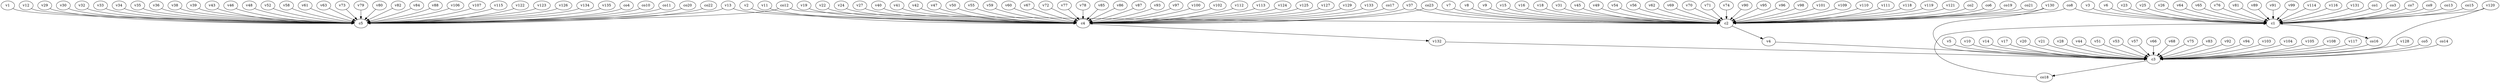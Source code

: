 strict digraph  {
c1;
c2;
c3;
c4;
c5;
v1;
v2;
v3;
v4;
v5;
v6;
v7;
v8;
v9;
v10;
v11;
v12;
v13;
v14;
v15;
v16;
v17;
v18;
v19;
v20;
v21;
v22;
v23;
v24;
v25;
v26;
v27;
v28;
v29;
v30;
v31;
v32;
v33;
v34;
v35;
v36;
v37;
v38;
v39;
v40;
v41;
v42;
v43;
v44;
v45;
v46;
v47;
v48;
v49;
v50;
v51;
v52;
v53;
v54;
v55;
v56;
v57;
v58;
v59;
v60;
v61;
v62;
v63;
v64;
v65;
v66;
v67;
v68;
v69;
v70;
v71;
v72;
v73;
v74;
v75;
v76;
v77;
v78;
v79;
v80;
v81;
v82;
v83;
v84;
v85;
v86;
v87;
v88;
v89;
v90;
v91;
v92;
v93;
v94;
v95;
v96;
v97;
v98;
v99;
v100;
v101;
v102;
v103;
v104;
v105;
v106;
v107;
v108;
v109;
v110;
v111;
v112;
v113;
v114;
v115;
v116;
v117;
v118;
v119;
v120;
v121;
v122;
v123;
v124;
v125;
v126;
v127;
v128;
v129;
v130;
v131;
v132;
v133;
v134;
v135;
co1;
co2;
co3;
co4;
co5;
co6;
co7;
co8;
co9;
co10;
co11;
co12;
co13;
co14;
co15;
co16;
co17;
co18;
co19;
co20;
co21;
co22;
co23;
c1 -> co16  [weight=1];
c2 -> v4  [weight=1];
c3 -> co18  [weight=1];
c4 -> v132  [weight=1];
v1 -> c5  [weight=1];
v2 -> c4  [weight=1];
v3 -> c1  [weight=1];
v4 -> c3  [weight=1];
v5 -> c3  [weight=1];
v6 -> c1  [weight=1];
v7 -> c2  [weight=1];
v8 -> c2  [weight=1];
v9 -> c2  [weight=1];
v10 -> c3  [weight=1];
v11 -> c4  [weight=1];
v12 -> c5  [weight=1];
v13 -> c4  [weight=1];
v13 -> c5  [weight=1];
v14 -> c3  [weight=1];
v15 -> c2  [weight=1];
v16 -> c2  [weight=1];
v17 -> c3  [weight=1];
v18 -> c2  [weight=1];
v19 -> c4  [weight=1];
v20 -> c3  [weight=1];
v21 -> c3  [weight=1];
v22 -> c4  [weight=1];
v23 -> c1  [weight=1];
v24 -> c4  [weight=1];
v25 -> c1  [weight=1];
v26 -> c1  [weight=1];
v27 -> c4  [weight=1];
v28 -> c3  [weight=1];
v29 -> c5  [weight=1];
v30 -> c5  [weight=1];
v31 -> c2  [weight=1];
v32 -> c5  [weight=1];
v33 -> c5  [weight=1];
v34 -> c5  [weight=1];
v35 -> c5  [weight=1];
v36 -> c5  [weight=1];
v37 -> c4  [weight=1];
v37 -> c2  [weight=1];
v38 -> c5  [weight=1];
v39 -> c5  [weight=1];
v40 -> c4  [weight=1];
v41 -> c4  [weight=1];
v42 -> c4  [weight=1];
v43 -> c5  [weight=1];
v44 -> c3  [weight=1];
v45 -> c2  [weight=1];
v46 -> c5  [weight=1];
v47 -> c4  [weight=1];
v48 -> c5  [weight=1];
v49 -> c2  [weight=1];
v50 -> c4  [weight=1];
v51 -> c3  [weight=1];
v52 -> c5  [weight=1];
v53 -> c3  [weight=1];
v54 -> c2  [weight=1];
v55 -> c4  [weight=1];
v56 -> c2  [weight=1];
v57 -> c3  [weight=1];
v58 -> c5  [weight=1];
v59 -> c4  [weight=1];
v60 -> c4  [weight=1];
v61 -> c5  [weight=1];
v62 -> c2  [weight=1];
v63 -> c5  [weight=1];
v64 -> c1  [weight=1];
v65 -> c1  [weight=1];
v66 -> c3  [weight=1];
v67 -> c4  [weight=1];
v68 -> c3  [weight=1];
v69 -> c2  [weight=1];
v70 -> c2  [weight=1];
v71 -> c2  [weight=1];
v72 -> c4  [weight=1];
v73 -> c5  [weight=1];
v74 -> c2  [weight=1];
v75 -> c3  [weight=1];
v76 -> c1  [weight=1];
v77 -> c4  [weight=1];
v78 -> c4  [weight=1];
v79 -> c5  [weight=1];
v80 -> c5  [weight=1];
v81 -> c1  [weight=1];
v82 -> c5  [weight=1];
v83 -> c3  [weight=1];
v84 -> c5  [weight=1];
v85 -> c4  [weight=1];
v86 -> c4  [weight=1];
v87 -> c4  [weight=1];
v88 -> c5  [weight=1];
v89 -> c1  [weight=1];
v90 -> c2  [weight=1];
v91 -> c1  [weight=1];
v92 -> c3  [weight=1];
v93 -> c4  [weight=1];
v94 -> c3  [weight=1];
v95 -> c2  [weight=1];
v96 -> c2  [weight=1];
v97 -> c4  [weight=1];
v98 -> c2  [weight=1];
v99 -> c1  [weight=1];
v100 -> c4  [weight=1];
v101 -> c2  [weight=1];
v102 -> c4  [weight=1];
v103 -> c3  [weight=1];
v104 -> c3  [weight=1];
v105 -> c3  [weight=1];
v106 -> c5  [weight=1];
v107 -> c5  [weight=1];
v108 -> c3  [weight=1];
v109 -> c2  [weight=1];
v110 -> c2  [weight=1];
v111 -> c2  [weight=1];
v112 -> c4  [weight=1];
v113 -> c4  [weight=1];
v114 -> c1  [weight=1];
v115 -> c5  [weight=1];
v116 -> c1  [weight=1];
v117 -> c3  [weight=1];
v118 -> c2  [weight=1];
v119 -> c2  [weight=1];
v120 -> c3  [weight=1];
v120 -> c1  [weight=1];
v121 -> c2  [weight=1];
v122 -> c5  [weight=1];
v123 -> c5  [weight=1];
v124 -> c4  [weight=1];
v125 -> c4  [weight=1];
v126 -> c5  [weight=1];
v127 -> c4  [weight=1];
v128 -> c3  [weight=1];
v129 -> c4  [weight=1];
v130 -> c2  [weight=1];
v130 -> c3  [weight=1];
v131 -> c1  [weight=1];
v132 -> c3  [weight=1];
v133 -> c4  [weight=1];
v134 -> c5  [weight=1];
v135 -> c5  [weight=1];
co1 -> c1  [weight=1];
co2 -> c2  [weight=1];
co3 -> c1  [weight=1];
co4 -> c5  [weight=1];
co5 -> c3  [weight=1];
co6 -> c2  [weight=1];
co7 -> c1  [weight=1];
co8 -> c1  [weight=1];
co8 -> c2  [weight=1];
co9 -> c1  [weight=1];
co10 -> c5  [weight=1];
co11 -> c5  [weight=1];
co12 -> c5  [weight=1];
co12 -> c2  [weight=1];
co13 -> c1  [weight=1];
co14 -> c3  [weight=1];
co15 -> c1  [weight=1];
co16 -> c3  [weight=1];
co17 -> c4  [weight=1];
co18 -> c1  [weight=1];
co19 -> c2  [weight=1];
co20 -> c5  [weight=1];
co21 -> c2  [weight=1];
co22 -> c5  [weight=1];
co23 -> c4  [weight=1];
co23 -> c2  [weight=1];
}
